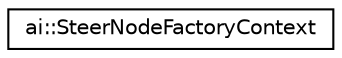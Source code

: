 digraph "Graphical Class Hierarchy"
{
  edge [fontname="Helvetica",fontsize="10",labelfontname="Helvetica",labelfontsize="10"];
  node [fontname="Helvetica",fontsize="10",shape=record];
  rankdir="LR";
  Node1 [label="ai::SteerNodeFactoryContext",height=0.2,width=0.4,color="black", fillcolor="white", style="filled",URL="$structai_1_1SteerNodeFactoryContext.html"];
}
